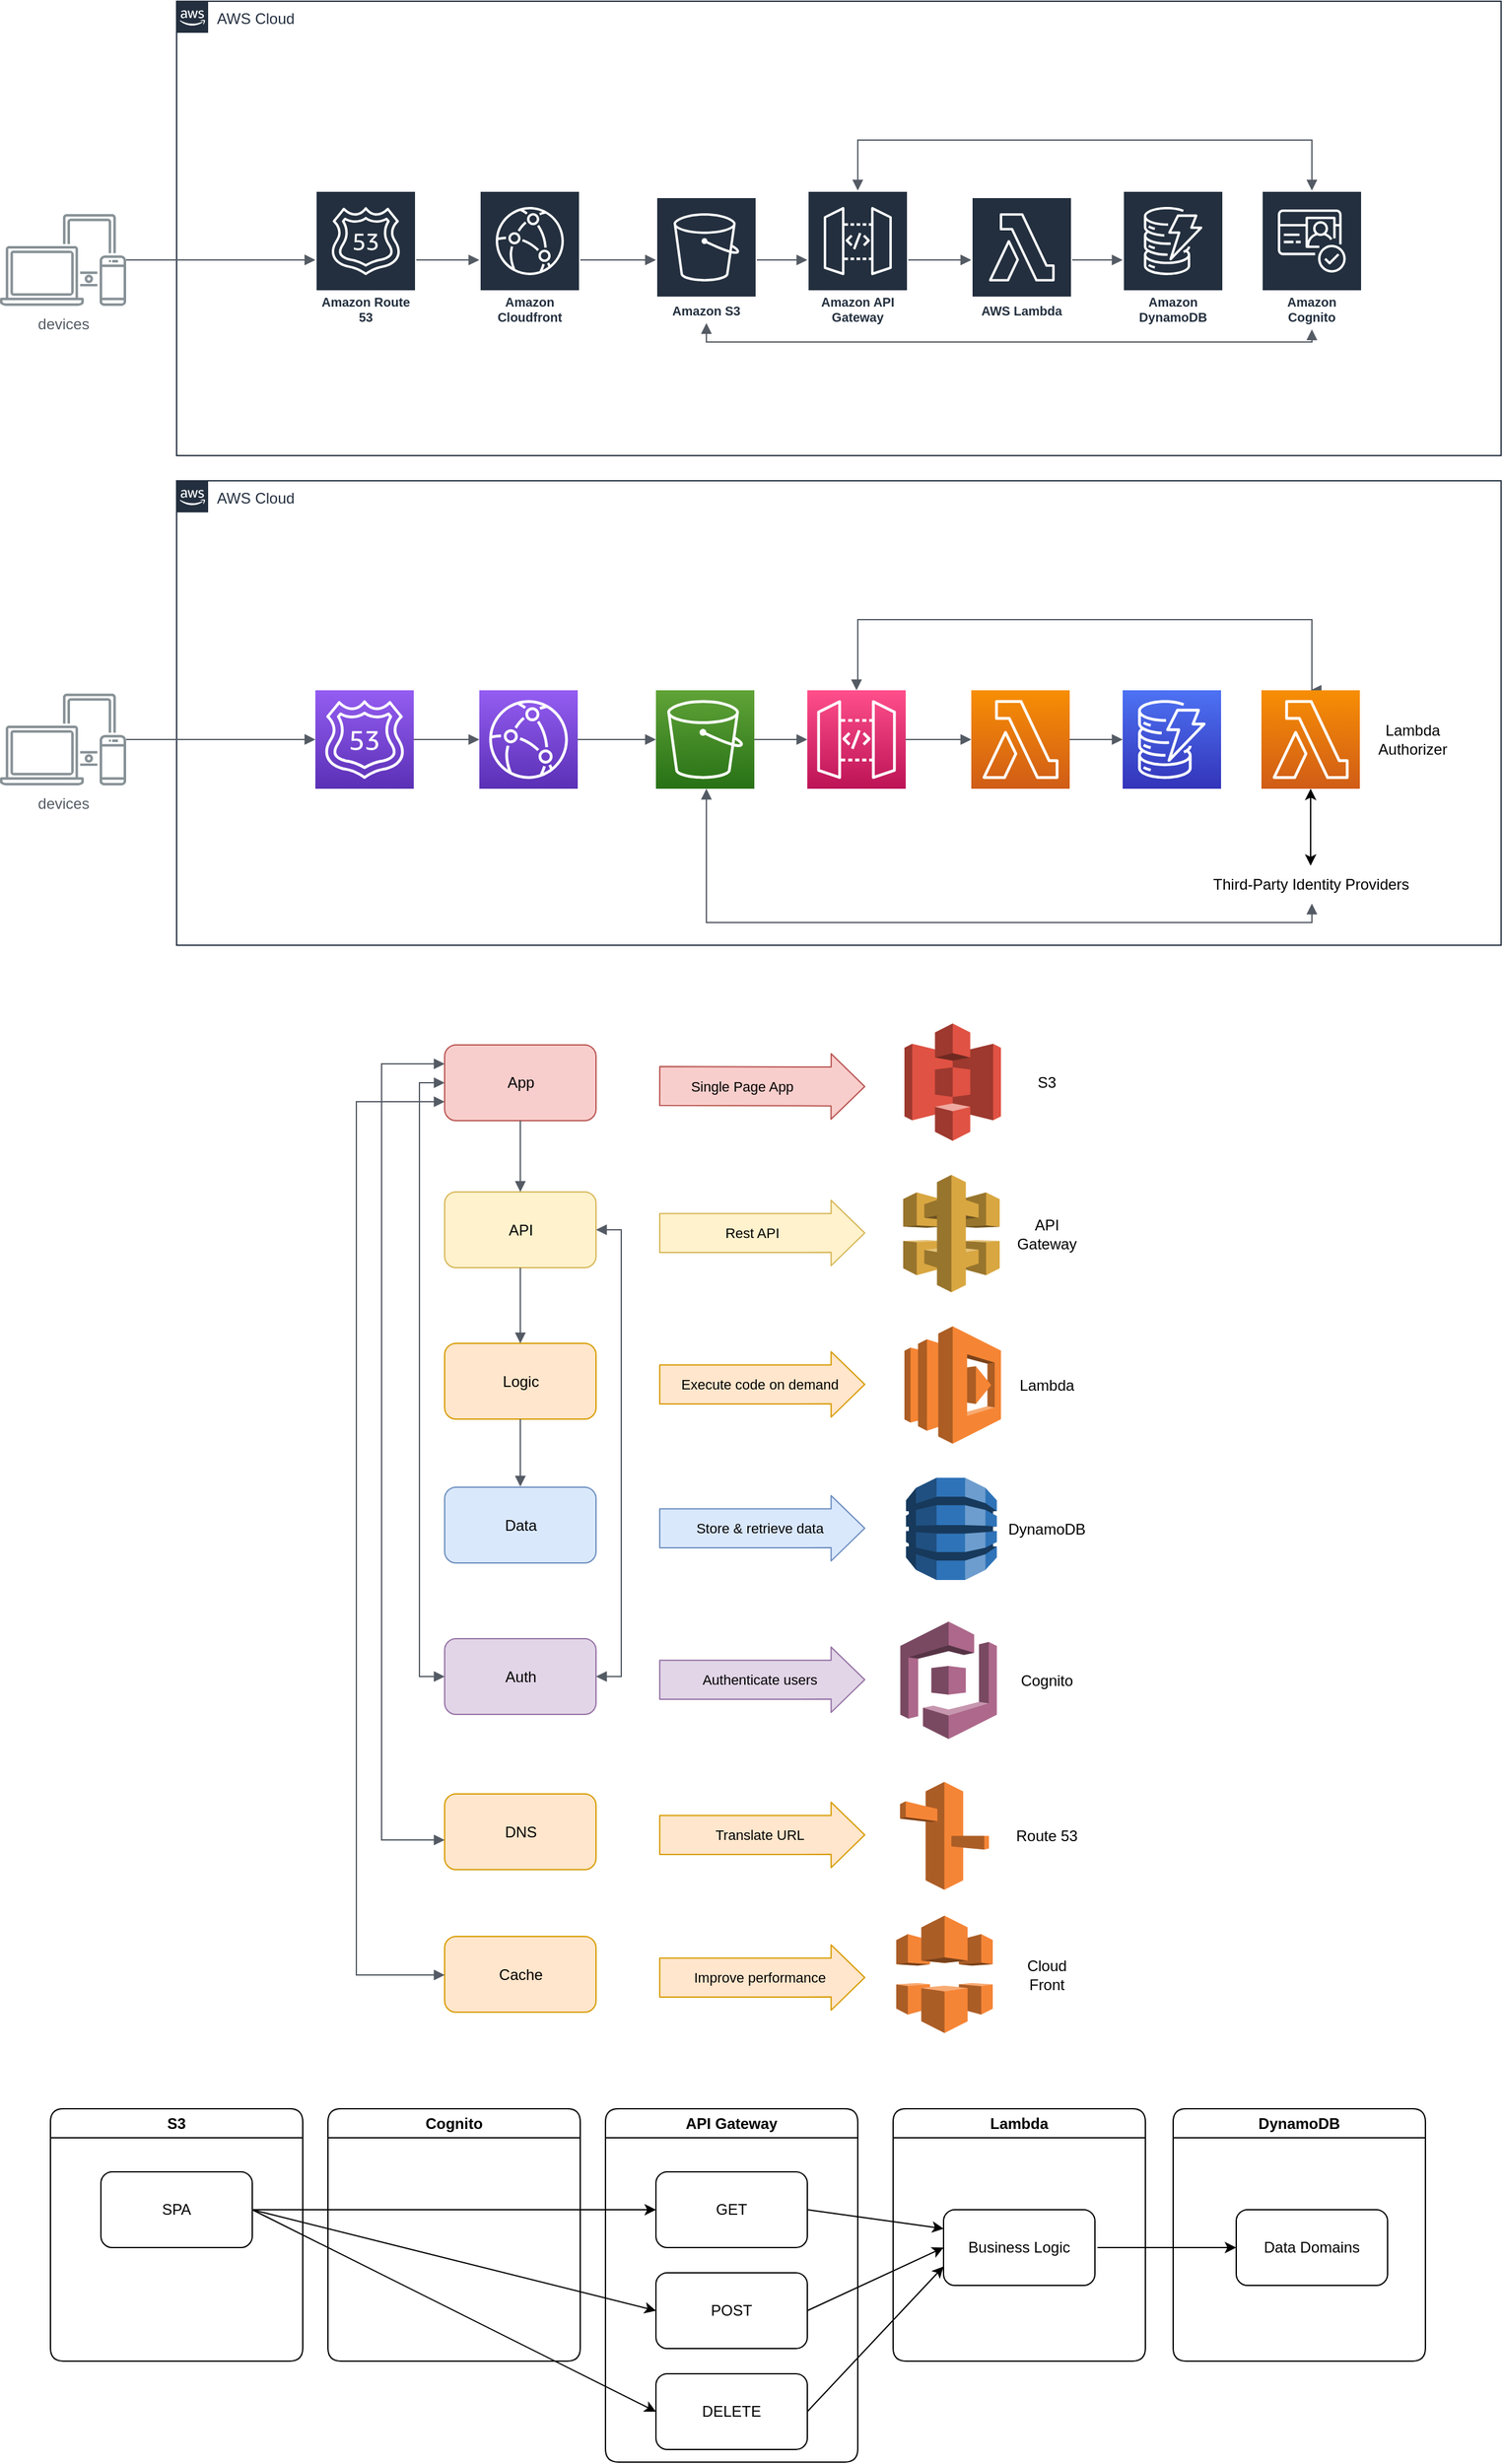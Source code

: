 <mxfile>
    <diagram id="jAxCeK56O9wjtcHRCLRh" name="Page-1">
        <mxGraphModel dx="2356" dy="1473" grid="1" gridSize="10" guides="1" tooltips="1" connect="1" arrows="1" fold="1" page="1" pageScale="1" pageWidth="900" pageHeight="500" math="0" shadow="0">
            <root>
                <mxCell id="0"/>
                <mxCell id="1" parent="0"/>
                <mxCell id="23" value="" style="outlineConnect=0;dashed=0;verticalLabelPosition=bottom;verticalAlign=top;align=center;html=1;shape=mxgraph.aws3.s3;fillColor=#E05243;gradientColor=none;rounded=1;" parent="1" vertex="1">
                    <mxGeometry x="677" y="360" width="76.5" height="93" as="geometry"/>
                </mxCell>
                <mxCell id="24" value="" style="outlineConnect=0;dashed=0;verticalLabelPosition=bottom;verticalAlign=top;align=center;html=1;shape=mxgraph.aws3.api_gateway;fillColor=#D9A741;gradientColor=none;rounded=1;" parent="1" vertex="1">
                    <mxGeometry x="676" y="480" width="76.5" height="93" as="geometry"/>
                </mxCell>
                <mxCell id="25" value="" style="outlineConnect=0;dashed=0;verticalLabelPosition=bottom;verticalAlign=top;align=center;html=1;shape=mxgraph.aws3.lambda;fillColor=#F58534;gradientColor=none;rounded=1;" parent="1" vertex="1">
                    <mxGeometry x="677" y="600" width="76.5" height="93" as="geometry"/>
                </mxCell>
                <mxCell id="26" value="S3" style="text;html=1;strokeColor=none;fillColor=none;align=center;verticalAlign=middle;whiteSpace=wrap;rounded=1;" parent="1" vertex="1">
                    <mxGeometry x="760" y="391.5" width="60" height="30" as="geometry"/>
                </mxCell>
                <mxCell id="27" value="API Gateway" style="text;html=1;strokeColor=none;fillColor=none;align=center;verticalAlign=middle;whiteSpace=wrap;rounded=1;" parent="1" vertex="1">
                    <mxGeometry x="760" y="511.5" width="60" height="30" as="geometry"/>
                </mxCell>
                <mxCell id="28" value="Lambda" style="text;html=1;strokeColor=none;fillColor=none;align=center;verticalAlign=middle;whiteSpace=wrap;rounded=1;" parent="1" vertex="1">
                    <mxGeometry x="760" y="631.5" width="60" height="30" as="geometry"/>
                </mxCell>
                <mxCell id="30" value="App" style="rounded=1;whiteSpace=wrap;html=1;fillColor=#f8cecc;strokeColor=#b85450;" parent="1" vertex="1">
                    <mxGeometry x="312.5" y="377" width="120" height="60" as="geometry"/>
                </mxCell>
                <mxCell id="31" value="API" style="rounded=1;whiteSpace=wrap;html=1;fillColor=#fff2cc;strokeColor=#d6b656;" parent="1" vertex="1">
                    <mxGeometry x="312.5" y="493.5" width="120" height="60" as="geometry"/>
                </mxCell>
                <mxCell id="32" value="Logic" style="rounded=1;whiteSpace=wrap;html=1;fillColor=#ffe6cc;strokeColor=#d79b00;" parent="1" vertex="1">
                    <mxGeometry x="312.5" y="613.5" width="120" height="60" as="geometry"/>
                </mxCell>
                <mxCell id="33" value="" style="shape=flexArrow;endArrow=classic;html=1;rounded=1;width=30.833;endSize=8.55;fillColor=#f8cecc;strokeColor=#b85450;" parent="1" edge="1">
                    <mxGeometry width="50" height="50" relative="1" as="geometry">
                        <mxPoint x="482.5" y="409.58" as="sourcePoint"/>
                        <mxPoint x="646" y="410" as="targetPoint"/>
                    </mxGeometry>
                </mxCell>
                <mxCell id="34" value="Single Page App" style="edgeLabel;html=1;align=center;verticalAlign=middle;resizable=0;points=[];labelBackgroundColor=none;" parent="33" vertex="1" connectable="0">
                    <mxGeometry x="-0.393" y="3" relative="1" as="geometry">
                        <mxPoint x="16" y="3" as="offset"/>
                    </mxGeometry>
                </mxCell>
                <mxCell id="35" value="" style="shape=flexArrow;endArrow=classic;html=1;rounded=1;width=30.833;endSize=8.55;fillColor=#fff2cc;strokeColor=#d6b656;" parent="1" edge="1">
                    <mxGeometry width="50" height="50" relative="1" as="geometry">
                        <mxPoint x="482.5" y="526.08" as="sourcePoint"/>
                        <mxPoint x="646" y="526" as="targetPoint"/>
                    </mxGeometry>
                </mxCell>
                <mxCell id="36" value="Rest API" style="edgeLabel;html=1;align=center;verticalAlign=middle;resizable=0;points=[];labelBackgroundColor=none;" parent="35" vertex="1" connectable="0">
                    <mxGeometry x="-0.393" y="3" relative="1" as="geometry">
                        <mxPoint x="24" y="3" as="offset"/>
                    </mxGeometry>
                </mxCell>
                <mxCell id="37" value="" style="shape=flexArrow;endArrow=classic;html=1;rounded=1;width=30.833;endSize=8.55;fillColor=#ffe6cc;strokeColor=#d79b00;" parent="1" edge="1">
                    <mxGeometry width="50" height="50" relative="1" as="geometry">
                        <mxPoint x="482.5" y="646.08" as="sourcePoint"/>
                        <mxPoint x="646" y="646" as="targetPoint"/>
                    </mxGeometry>
                </mxCell>
                <mxCell id="38" value="Execute code on demand" style="edgeLabel;html=1;align=center;verticalAlign=middle;resizable=0;points=[];labelBackgroundColor=none;" parent="37" vertex="1" connectable="0">
                    <mxGeometry x="-0.393" y="3" relative="1" as="geometry">
                        <mxPoint x="30" y="3" as="offset"/>
                    </mxGeometry>
                </mxCell>
                <mxCell id="40" value="DynamoDB" style="text;html=1;strokeColor=none;fillColor=none;align=center;verticalAlign=middle;whiteSpace=wrap;rounded=1;" parent="1" vertex="1">
                    <mxGeometry x="760" y="745.5" width="60" height="30" as="geometry"/>
                </mxCell>
                <mxCell id="41" value="Data" style="rounded=1;whiteSpace=wrap;html=1;fillColor=#dae8fc;strokeColor=#6c8ebf;" parent="1" vertex="1">
                    <mxGeometry x="312.5" y="727.5" width="120" height="60" as="geometry"/>
                </mxCell>
                <mxCell id="42" value="" style="shape=flexArrow;endArrow=classic;html=1;rounded=1;width=30.833;endSize=8.55;fillColor=#dae8fc;strokeColor=#6c8ebf;" parent="1" edge="1">
                    <mxGeometry width="50" height="50" relative="1" as="geometry">
                        <mxPoint x="482.5" y="760.08" as="sourcePoint"/>
                        <mxPoint x="646" y="760" as="targetPoint"/>
                    </mxGeometry>
                </mxCell>
                <mxCell id="43" value="Store &amp;amp; retrieve data" style="edgeLabel;html=1;align=center;verticalAlign=middle;resizable=0;points=[];labelBackgroundColor=none;" parent="42" vertex="1" connectable="0">
                    <mxGeometry x="-0.393" y="3" relative="1" as="geometry">
                        <mxPoint x="30" y="3" as="offset"/>
                    </mxGeometry>
                </mxCell>
                <mxCell id="44" value="" style="outlineConnect=0;dashed=0;verticalLabelPosition=bottom;verticalAlign=top;align=center;html=1;shape=mxgraph.aws3.dynamo_db;fillColor=#2E73B8;gradientColor=none;rounded=1;labelBackgroundColor=none;" parent="1" vertex="1">
                    <mxGeometry x="678.25" y="720" width="72" height="81" as="geometry"/>
                </mxCell>
                <mxCell id="45" value="" style="edgeStyle=orthogonalEdgeStyle;html=1;endArrow=block;elbow=vertical;startArrow=none;endFill=1;strokeColor=#545B64;rounded=0;exitX=0.5;exitY=1;exitDx=0;exitDy=0;entryX=0.5;entryY=0;entryDx=0;entryDy=0;" parent="1" source="30" target="31" edge="1">
                    <mxGeometry width="100" relative="1" as="geometry">
                        <mxPoint x="372.5" y="457" as="sourcePoint"/>
                        <mxPoint x="472.5" y="457" as="targetPoint"/>
                    </mxGeometry>
                </mxCell>
                <mxCell id="51" value="" style="edgeStyle=orthogonalEdgeStyle;html=1;endArrow=block;elbow=vertical;startArrow=none;endFill=1;strokeColor=#545B64;rounded=0;entryX=0.5;entryY=0;entryDx=0;entryDy=0;" parent="1" source="31" target="32" edge="1">
                    <mxGeometry width="100" relative="1" as="geometry">
                        <mxPoint x="372.08" y="553.5" as="sourcePoint"/>
                        <mxPoint x="372.08" y="610.0" as="targetPoint"/>
                    </mxGeometry>
                </mxCell>
                <mxCell id="52" value="" style="edgeStyle=orthogonalEdgeStyle;html=1;endArrow=block;elbow=vertical;startArrow=none;endFill=1;strokeColor=#545B64;rounded=0;exitX=0.5;exitY=1;exitDx=0;exitDy=0;" parent="1" source="32" edge="1">
                    <mxGeometry width="100" relative="1" as="geometry">
                        <mxPoint x="372.08" y="682.5" as="sourcePoint"/>
                        <mxPoint x="372.5" y="727" as="targetPoint"/>
                    </mxGeometry>
                </mxCell>
                <mxCell id="63" value="Cognito" style="text;html=1;strokeColor=none;fillColor=none;align=center;verticalAlign=middle;whiteSpace=wrap;rounded=1;" parent="1" vertex="1">
                    <mxGeometry x="760" y="865.5" width="60" height="30" as="geometry"/>
                </mxCell>
                <mxCell id="64" value="Auth" style="rounded=1;whiteSpace=wrap;html=1;fillColor=#e1d5e7;strokeColor=#9673a6;" parent="1" vertex="1">
                    <mxGeometry x="312.5" y="847.5" width="120" height="60" as="geometry"/>
                </mxCell>
                <mxCell id="65" value="" style="shape=flexArrow;endArrow=classic;html=1;rounded=1;width=30.833;endSize=8.55;fillColor=#e1d5e7;strokeColor=#9673a6;" parent="1" edge="1">
                    <mxGeometry width="50" height="50" relative="1" as="geometry">
                        <mxPoint x="482.5" y="880.08" as="sourcePoint"/>
                        <mxPoint x="646" y="880" as="targetPoint"/>
                    </mxGeometry>
                </mxCell>
                <mxCell id="66" value="Authenticate users" style="edgeLabel;html=1;align=center;verticalAlign=middle;resizable=0;points=[];labelBackgroundColor=none;" parent="65" vertex="1" connectable="0">
                    <mxGeometry x="-0.393" y="3" relative="1" as="geometry">
                        <mxPoint x="30" y="3" as="offset"/>
                    </mxGeometry>
                </mxCell>
                <mxCell id="68" value="" style="outlineConnect=0;dashed=0;verticalLabelPosition=bottom;verticalAlign=top;align=center;html=1;shape=mxgraph.aws3.cognito;fillColor=#AD688B;gradientColor=none;rounded=1;labelBackgroundColor=none;" parent="1" vertex="1">
                    <mxGeometry x="673.75" y="834" width="76.5" height="93" as="geometry"/>
                </mxCell>
                <mxCell id="69" value="" style="edgeStyle=orthogonalEdgeStyle;html=1;endArrow=block;elbow=vertical;startArrow=block;startFill=1;endFill=1;strokeColor=#545B64;rounded=0;exitX=0;exitY=0.5;exitDx=0;exitDy=0;entryX=0;entryY=0.5;entryDx=0;entryDy=0;" parent="1" source="30" target="64" edge="1">
                    <mxGeometry width="100" relative="1" as="geometry">
                        <mxPoint x="252.5" y="407" as="sourcePoint"/>
                        <mxPoint x="222.5" y="877" as="targetPoint"/>
                        <Array as="points">
                            <mxPoint x="292.5" y="407"/>
                            <mxPoint x="292.5" y="878"/>
                        </Array>
                    </mxGeometry>
                </mxCell>
                <mxCell id="70" value="" style="edgeStyle=orthogonalEdgeStyle;html=1;endArrow=block;elbow=vertical;startArrow=block;startFill=1;endFill=1;strokeColor=#545B64;rounded=0;exitX=1;exitY=0.5;exitDx=0;exitDy=0;entryX=1;entryY=0.5;entryDx=0;entryDy=0;" parent="1" source="31" target="64" edge="1">
                    <mxGeometry width="100" relative="1" as="geometry">
                        <mxPoint x="462.5" y="577" as="sourcePoint"/>
                        <mxPoint x="452.5" y="877" as="targetPoint"/>
                        <Array as="points">
                            <mxPoint x="452.5" y="524"/>
                            <mxPoint x="452.5" y="878"/>
                        </Array>
                    </mxGeometry>
                </mxCell>
                <mxCell id="76" value="Route 53" style="text;html=1;strokeColor=none;fillColor=none;align=center;verticalAlign=middle;whiteSpace=wrap;rounded=1;" parent="1" vertex="1">
                    <mxGeometry x="760" y="988.5" width="60" height="30" as="geometry"/>
                </mxCell>
                <mxCell id="77" value="DNS" style="rounded=1;whiteSpace=wrap;html=1;fillColor=#ffe6cc;strokeColor=#d79b00;" parent="1" vertex="1">
                    <mxGeometry x="312.5" y="970.5" width="120" height="60" as="geometry"/>
                </mxCell>
                <mxCell id="78" value="" style="shape=flexArrow;endArrow=classic;html=1;rounded=1;width=30.833;endSize=8.55;fillColor=#ffe6cc;strokeColor=#d79b00;" parent="1" edge="1">
                    <mxGeometry width="50" height="50" relative="1" as="geometry">
                        <mxPoint x="482.5" y="1003.08" as="sourcePoint"/>
                        <mxPoint x="646.0" y="1003" as="targetPoint"/>
                    </mxGeometry>
                </mxCell>
                <mxCell id="79" value="Translate URL" style="edgeLabel;html=1;align=center;verticalAlign=middle;resizable=0;points=[];labelBackgroundColor=none;" parent="78" vertex="1" connectable="0">
                    <mxGeometry x="-0.393" y="3" relative="1" as="geometry">
                        <mxPoint x="30" y="3" as="offset"/>
                    </mxGeometry>
                </mxCell>
                <mxCell id="81" value="" style="edgeStyle=orthogonalEdgeStyle;html=1;endArrow=block;elbow=vertical;startArrow=block;startFill=1;endFill=1;strokeColor=#545B64;rounded=0;exitX=0;exitY=0.25;exitDx=0;exitDy=0;" parent="1" source="30" target="77" edge="1">
                    <mxGeometry width="100" relative="1" as="geometry">
                        <mxPoint x="282.5" y="411.25" as="sourcePoint"/>
                        <mxPoint x="292.5" y="997" as="targetPoint"/>
                        <Array as="points">
                            <mxPoint x="262.5" y="392"/>
                            <mxPoint x="262.5" y="1007"/>
                        </Array>
                    </mxGeometry>
                </mxCell>
                <mxCell id="82" value="" style="outlineConnect=0;dashed=0;verticalLabelPosition=bottom;verticalAlign=top;align=center;html=1;shape=mxgraph.aws3.route_53;fillColor=#F58536;gradientColor=none;rounded=1;labelBackgroundColor=none;" parent="1" vertex="1">
                    <mxGeometry x="673.5" y="961" width="70.5" height="85.5" as="geometry"/>
                </mxCell>
                <mxCell id="84" value="Cloud Front" style="text;html=1;strokeColor=none;fillColor=none;align=center;verticalAlign=middle;whiteSpace=wrap;rounded=1;" parent="1" vertex="1">
                    <mxGeometry x="760" y="1098.5" width="60" height="30" as="geometry"/>
                </mxCell>
                <mxCell id="85" value="Cache" style="rounded=1;whiteSpace=wrap;html=1;fillColor=#ffe6cc;strokeColor=#d79b00;" parent="1" vertex="1">
                    <mxGeometry x="312.5" y="1083.5" width="120" height="60" as="geometry"/>
                </mxCell>
                <mxCell id="86" value="" style="shape=flexArrow;endArrow=classic;html=1;rounded=1;width=30.833;endSize=8.55;fillColor=#ffe6cc;strokeColor=#d79b00;" parent="1" edge="1">
                    <mxGeometry width="50" height="50" relative="1" as="geometry">
                        <mxPoint x="482.5" y="1116.08" as="sourcePoint"/>
                        <mxPoint x="646.0" y="1116" as="targetPoint"/>
                    </mxGeometry>
                </mxCell>
                <mxCell id="87" value="Improve performance" style="edgeLabel;html=1;align=center;verticalAlign=middle;resizable=0;points=[];labelBackgroundColor=none;" parent="86" vertex="1" connectable="0">
                    <mxGeometry x="-0.393" y="3" relative="1" as="geometry">
                        <mxPoint x="30" y="3" as="offset"/>
                    </mxGeometry>
                </mxCell>
                <mxCell id="89" value="" style="outlineConnect=0;dashed=0;verticalLabelPosition=bottom;verticalAlign=top;align=center;html=1;shape=mxgraph.aws3.cloudfront;fillColor=#F58536;gradientColor=none;rounded=1;labelBackgroundColor=none;" parent="1" vertex="1">
                    <mxGeometry x="670.5" y="1067" width="76.5" height="93" as="geometry"/>
                </mxCell>
                <mxCell id="90" value="" style="edgeStyle=orthogonalEdgeStyle;html=1;endArrow=block;elbow=vertical;startArrow=block;startFill=1;endFill=1;strokeColor=#545B64;rounded=0;exitX=0;exitY=0.75;exitDx=0;exitDy=0;" parent="1" source="30" target="85" edge="1">
                    <mxGeometry width="100" relative="1" as="geometry">
                        <mxPoint x="282.5" y="422.0" as="sourcePoint"/>
                        <mxPoint x="282.5" y="1037.0" as="targetPoint"/>
                        <Array as="points">
                            <mxPoint x="242.5" y="422"/>
                            <mxPoint x="242.5" y="1114"/>
                        </Array>
                    </mxGeometry>
                </mxCell>
                <mxCell id="91" value="S3" style="swimlane;whiteSpace=wrap;html=1;rounded=1;labelBackgroundColor=none;" parent="1" vertex="1">
                    <mxGeometry y="1220" width="200" height="200" as="geometry"/>
                </mxCell>
                <mxCell id="98" value="SPA" style="rounded=1;whiteSpace=wrap;html=1;labelBackgroundColor=none;" parent="91" vertex="1">
                    <mxGeometry x="40" y="50" width="120" height="60" as="geometry"/>
                </mxCell>
                <mxCell id="93" value="API Gateway" style="swimlane;whiteSpace=wrap;html=1;rounded=1;labelBackgroundColor=none;" parent="1" vertex="1">
                    <mxGeometry x="440" y="1220" width="200" height="280" as="geometry"/>
                </mxCell>
                <mxCell id="95" value="GET" style="rounded=1;whiteSpace=wrap;html=1;labelBackgroundColor=none;" parent="93" vertex="1">
                    <mxGeometry x="40" y="50" width="120" height="60" as="geometry"/>
                </mxCell>
                <mxCell id="96" value="POST" style="rounded=1;whiteSpace=wrap;html=1;labelBackgroundColor=none;" parent="93" vertex="1">
                    <mxGeometry x="40" y="130" width="120" height="60" as="geometry"/>
                </mxCell>
                <mxCell id="97" value="DELETE" style="rounded=1;whiteSpace=wrap;html=1;labelBackgroundColor=none;" parent="93" vertex="1">
                    <mxGeometry x="40" y="210" width="120" height="60" as="geometry"/>
                </mxCell>
                <mxCell id="99" value="" style="endArrow=classic;html=1;rounded=1;exitX=1;exitY=0.5;exitDx=0;exitDy=0;entryX=0;entryY=0.5;entryDx=0;entryDy=0;" parent="1" source="98" target="95" edge="1">
                    <mxGeometry width="50" height="50" relative="1" as="geometry">
                        <mxPoint x="290" y="1330" as="sourcePoint"/>
                        <mxPoint x="340" y="1280" as="targetPoint"/>
                    </mxGeometry>
                </mxCell>
                <mxCell id="100" value="" style="endArrow=classic;html=1;rounded=1;entryX=0;entryY=0.5;entryDx=0;entryDy=0;exitX=1;exitY=0.5;exitDx=0;exitDy=0;" parent="1" source="98" target="96" edge="1">
                    <mxGeometry width="50" height="50" relative="1" as="geometry">
                        <mxPoint x="160" y="1320" as="sourcePoint"/>
                        <mxPoint x="340" y="1330" as="targetPoint"/>
                    </mxGeometry>
                </mxCell>
                <mxCell id="101" value="" style="endArrow=classic;html=1;rounded=1;entryX=0;entryY=0.5;entryDx=0;entryDy=0;exitX=1;exitY=0.5;exitDx=0;exitDy=0;" parent="1" source="98" target="97" edge="1">
                    <mxGeometry width="50" height="50" relative="1" as="geometry">
                        <mxPoint x="230" y="1320" as="sourcePoint"/>
                        <mxPoint x="310" y="1420" as="targetPoint"/>
                    </mxGeometry>
                </mxCell>
                <mxCell id="102" value="Lambda" style="swimlane;whiteSpace=wrap;html=1;rounded=1;labelBackgroundColor=none;" parent="1" vertex="1">
                    <mxGeometry x="668" y="1220" width="200" height="200" as="geometry"/>
                </mxCell>
                <mxCell id="103" value="Business Logic" style="rounded=1;whiteSpace=wrap;html=1;labelBackgroundColor=none;" parent="102" vertex="1">
                    <mxGeometry x="40" y="80" width="120" height="60" as="geometry"/>
                </mxCell>
                <mxCell id="104" value="" style="endArrow=classic;html=1;rounded=1;exitX=1;exitY=0.5;exitDx=0;exitDy=0;entryX=0;entryY=0.25;entryDx=0;entryDy=0;" parent="1" source="95" target="103" edge="1">
                    <mxGeometry width="50" height="50" relative="1" as="geometry">
                        <mxPoint x="710" y="1510" as="sourcePoint"/>
                        <mxPoint x="760" y="1460" as="targetPoint"/>
                    </mxGeometry>
                </mxCell>
                <mxCell id="105" value="" style="endArrow=classic;html=1;rounded=1;exitX=1;exitY=0.5;exitDx=0;exitDy=0;entryX=0;entryY=0.5;entryDx=0;entryDy=0;" parent="1" source="96" target="103" edge="1">
                    <mxGeometry width="50" height="50" relative="1" as="geometry">
                        <mxPoint x="690" y="1490" as="sourcePoint"/>
                        <mxPoint x="740" y="1440" as="targetPoint"/>
                    </mxGeometry>
                </mxCell>
                <mxCell id="106" value="" style="endArrow=classic;html=1;rounded=1;exitX=1;exitY=0.5;exitDx=0;exitDy=0;entryX=0;entryY=0.75;entryDx=0;entryDy=0;" parent="1" source="97" target="103" edge="1">
                    <mxGeometry width="50" height="50" relative="1" as="geometry">
                        <mxPoint x="700" y="1470" as="sourcePoint"/>
                        <mxPoint x="750" y="1420" as="targetPoint"/>
                    </mxGeometry>
                </mxCell>
                <mxCell id="107" value="DynamoDB" style="swimlane;whiteSpace=wrap;html=1;rounded=1;labelBackgroundColor=none;" parent="1" vertex="1">
                    <mxGeometry x="890" y="1220" width="200" height="200" as="geometry"/>
                </mxCell>
                <mxCell id="108" value="Data Domains" style="rounded=1;whiteSpace=wrap;html=1;labelBackgroundColor=none;" parent="107" vertex="1">
                    <mxGeometry x="50" y="80" width="120" height="60" as="geometry"/>
                </mxCell>
                <mxCell id="109" value="" style="endArrow=classic;html=1;rounded=1;entryX=0;entryY=0.5;entryDx=0;entryDy=0;" parent="1" target="108" edge="1">
                    <mxGeometry width="50" height="50" relative="1" as="geometry">
                        <mxPoint x="830" y="1330" as="sourcePoint"/>
                        <mxPoint x="920" y="1420" as="targetPoint"/>
                    </mxGeometry>
                </mxCell>
                <mxCell id="111" value="Cognito" style="swimlane;whiteSpace=wrap;html=1;rounded=1;labelBackgroundColor=none;" parent="1" vertex="1">
                    <mxGeometry x="220" y="1220" width="200" height="200" as="geometry"/>
                </mxCell>
                <mxCell id="112" value="AWS Cloud" style="points=[[0,0],[0.25,0],[0.5,0],[0.75,0],[1,0],[1,0.25],[1,0.5],[1,0.75],[1,1],[0.75,1],[0.5,1],[0.25,1],[0,1],[0,0.75],[0,0.5],[0,0.25]];outlineConnect=0;gradientColor=none;html=1;whiteSpace=wrap;fontSize=12;fontStyle=0;container=1;pointerEvents=0;collapsible=0;recursiveResize=0;shape=mxgraph.aws4.group;grIcon=mxgraph.aws4.group_aws_cloud_alt;strokeColor=#232F3E;fillColor=none;verticalAlign=top;align=left;spacingLeft=30;fontColor=#232F3E;dashed=0;" vertex="1" parent="1">
                    <mxGeometry x="100" y="-450" width="1050" height="360" as="geometry"/>
                </mxCell>
                <mxCell id="19" value="Amazon Route 53" style="outlineConnect=0;fontColor=#232F3E;gradientColor=none;strokeColor=#ffffff;fillColor=#232F3E;dashed=0;verticalLabelPosition=middle;verticalAlign=bottom;align=center;html=1;whiteSpace=wrap;fontSize=10;fontStyle=1;spacing=3;shape=mxgraph.aws4.productIcon;prIcon=mxgraph.aws4.route_53;rounded=1;" parent="112" vertex="1">
                    <mxGeometry x="110" y="150" width="80" height="110" as="geometry"/>
                </mxCell>
                <mxCell id="12" value="Amazon Cognito" style="outlineConnect=0;fontColor=#232F3E;gradientColor=none;strokeColor=#ffffff;fillColor=#232F3E;dashed=0;verticalLabelPosition=middle;verticalAlign=bottom;align=center;html=1;whiteSpace=wrap;fontSize=10;fontStyle=1;spacing=3;shape=mxgraph.aws4.productIcon;prIcon=mxgraph.aws4.cognito;rounded=1;" parent="112" vertex="1">
                    <mxGeometry x="860" y="150" width="80" height="110" as="geometry"/>
                </mxCell>
                <mxCell id="13" value="Amazon API Gateway" style="outlineConnect=0;fontColor=#232F3E;gradientColor=none;strokeColor=#ffffff;fillColor=#232F3E;dashed=0;verticalLabelPosition=middle;verticalAlign=bottom;align=center;html=1;whiteSpace=wrap;fontSize=10;fontStyle=1;spacing=3;shape=mxgraph.aws4.productIcon;prIcon=mxgraph.aws4.api_gateway;rounded=1;" parent="112" vertex="1">
                    <mxGeometry x="500" y="150" width="80" height="110" as="geometry"/>
                </mxCell>
                <mxCell id="14" value="Amazon S3" style="outlineConnect=0;fontColor=#232F3E;gradientColor=none;strokeColor=#ffffff;fillColor=#232F3E;dashed=0;verticalLabelPosition=middle;verticalAlign=bottom;align=center;html=1;whiteSpace=wrap;fontSize=10;fontStyle=1;spacing=3;shape=mxgraph.aws4.productIcon;prIcon=mxgraph.aws4.s3;rounded=1;" parent="112" vertex="1">
                    <mxGeometry x="380" y="155" width="80" height="100" as="geometry"/>
                </mxCell>
                <mxCell id="15" value="AWS Lambda" style="outlineConnect=0;fontColor=#232F3E;gradientColor=none;strokeColor=#ffffff;fillColor=#232F3E;dashed=0;verticalLabelPosition=middle;verticalAlign=bottom;align=center;html=1;whiteSpace=wrap;fontSize=10;fontStyle=1;spacing=3;shape=mxgraph.aws4.productIcon;prIcon=mxgraph.aws4.lambda;rounded=1;" parent="112" vertex="1">
                    <mxGeometry x="630" y="155" width="80" height="100" as="geometry"/>
                </mxCell>
                <mxCell id="17" value="Amazon DynamoDB" style="outlineConnect=0;fontColor=#232F3E;gradientColor=none;strokeColor=#ffffff;fillColor=#232F3E;dashed=0;verticalLabelPosition=middle;verticalAlign=bottom;align=center;html=1;whiteSpace=wrap;fontSize=10;fontStyle=1;spacing=3;shape=mxgraph.aws4.productIcon;prIcon=mxgraph.aws4.dynamodb;rounded=1;" parent="112" vertex="1">
                    <mxGeometry x="750" y="150" width="80" height="110" as="geometry"/>
                </mxCell>
                <mxCell id="18" value="Amazon Cloudfront" style="outlineConnect=0;fontColor=#232F3E;gradientColor=none;strokeColor=#ffffff;fillColor=#232F3E;dashed=0;verticalLabelPosition=middle;verticalAlign=bottom;align=center;html=1;whiteSpace=wrap;fontSize=10;fontStyle=1;spacing=3;shape=mxgraph.aws4.productIcon;prIcon=mxgraph.aws4.cloudfront;rounded=1;" parent="112" vertex="1">
                    <mxGeometry x="240" y="150" width="80" height="110" as="geometry"/>
                </mxCell>
                <mxCell id="46" value="" style="edgeStyle=orthogonalEdgeStyle;html=1;endArrow=block;elbow=vertical;startArrow=none;endFill=1;strokeColor=#545B64;rounded=0;" parent="112" source="14" target="13" edge="1">
                    <mxGeometry width="100" relative="1" as="geometry">
                        <mxPoint x="470" y="130" as="sourcePoint"/>
                        <mxPoint x="500" y="200" as="targetPoint"/>
                    </mxGeometry>
                </mxCell>
                <mxCell id="50" value="" style="edgeStyle=orthogonalEdgeStyle;html=1;endArrow=block;elbow=vertical;startArrow=none;endFill=1;strokeColor=#545B64;rounded=0;" parent="112" source="13" target="15" edge="1">
                    <mxGeometry width="100" relative="1" as="geometry">
                        <mxPoint x="600" y="190" as="sourcePoint"/>
                        <mxPoint x="650" y="220" as="targetPoint"/>
                    </mxGeometry>
                </mxCell>
                <mxCell id="53" value="" style="edgeStyle=orthogonalEdgeStyle;html=1;endArrow=block;elbow=vertical;startArrow=none;endFill=1;strokeColor=#545B64;rounded=0;" parent="112" source="15" target="17" edge="1">
                    <mxGeometry width="100" relative="1" as="geometry">
                        <mxPoint x="710" y="120" as="sourcePoint"/>
                        <mxPoint x="760" y="120" as="targetPoint"/>
                    </mxGeometry>
                </mxCell>
                <mxCell id="57" value="" style="edgeStyle=orthogonalEdgeStyle;html=1;endArrow=block;elbow=vertical;startArrow=block;startFill=1;endFill=1;strokeColor=#545B64;rounded=0;" parent="112" source="13" target="12" edge="1">
                    <mxGeometry width="100" relative="1" as="geometry">
                        <mxPoint x="530" y="100" as="sourcePoint"/>
                        <mxPoint x="770" y="50" as="targetPoint"/>
                        <Array as="points">
                            <mxPoint x="540" y="110"/>
                            <mxPoint x="900" y="110"/>
                        </Array>
                    </mxGeometry>
                </mxCell>
                <mxCell id="58" value="" style="edgeStyle=orthogonalEdgeStyle;html=1;endArrow=block;elbow=vertical;startArrow=block;startFill=1;endFill=1;strokeColor=#545B64;rounded=0;" parent="112" source="14" target="12" edge="1">
                    <mxGeometry width="100" relative="1" as="geometry">
                        <mxPoint x="400" y="270" as="sourcePoint"/>
                        <mxPoint x="900" y="270" as="targetPoint"/>
                        <Array as="points">
                            <mxPoint x="420" y="270"/>
                            <mxPoint x="900" y="270"/>
                        </Array>
                    </mxGeometry>
                </mxCell>
                <mxCell id="72" value="" style="edgeStyle=orthogonalEdgeStyle;html=1;endArrow=block;elbow=vertical;startArrow=none;endFill=1;strokeColor=#545B64;rounded=0;" parent="112" source="19" target="18" edge="1">
                    <mxGeometry width="100" relative="1" as="geometry">
                        <mxPoint x="240" y="100" as="sourcePoint"/>
                        <mxPoint x="240" y="205" as="targetPoint"/>
                    </mxGeometry>
                </mxCell>
                <mxCell id="116" value="" style="edgeStyle=orthogonalEdgeStyle;html=1;endArrow=block;elbow=vertical;startArrow=none;endFill=1;strokeColor=#545B64;rounded=0;" edge="1" parent="112" source="18" target="14">
                    <mxGeometry width="100" relative="1" as="geometry">
                        <mxPoint x="350" y="120" as="sourcePoint"/>
                        <mxPoint x="450" y="120" as="targetPoint"/>
                    </mxGeometry>
                </mxCell>
                <mxCell id="113" value="devices" style="sketch=0;outlineConnect=0;gradientColor=none;fontColor=#545B64;strokeColor=none;fillColor=#879196;dashed=0;verticalLabelPosition=bottom;verticalAlign=top;align=center;html=1;fontSize=12;fontStyle=0;aspect=fixed;shape=mxgraph.aws4.illustration_devices;pointerEvents=1" vertex="1" parent="1">
                    <mxGeometry x="-40" y="-281.5" width="100" height="73" as="geometry"/>
                </mxCell>
                <mxCell id="117" value="" style="edgeStyle=orthogonalEdgeStyle;html=1;endArrow=block;elbow=vertical;startArrow=none;endFill=1;strokeColor=#545B64;rounded=0;" edge="1" parent="1" source="113" target="19">
                    <mxGeometry width="100" relative="1" as="geometry">
                        <mxPoint x="150" y="-600" as="sourcePoint"/>
                        <mxPoint x="250" y="-600" as="targetPoint"/>
                    </mxGeometry>
                </mxCell>
                <mxCell id="118" value="AWS Cloud" style="points=[[0,0],[0.25,0],[0.5,0],[0.75,0],[1,0],[1,0.25],[1,0.5],[1,0.75],[1,1],[0.75,1],[0.5,1],[0.25,1],[0,1],[0,0.75],[0,0.5],[0,0.25]];outlineConnect=0;gradientColor=none;html=1;whiteSpace=wrap;fontSize=12;fontStyle=0;container=1;pointerEvents=0;collapsible=0;recursiveResize=0;shape=mxgraph.aws4.group;grIcon=mxgraph.aws4.group_aws_cloud_alt;strokeColor=#232F3E;fillColor=none;verticalAlign=top;align=left;spacingLeft=30;fontColor=#232F3E;dashed=0;" vertex="1" parent="1">
                    <mxGeometry x="100" y="-70" width="1050" height="368" as="geometry"/>
                </mxCell>
                <mxCell id="126" value="" style="edgeStyle=orthogonalEdgeStyle;html=1;endArrow=block;elbow=vertical;startArrow=none;endFill=1;strokeColor=#545B64;rounded=0;" edge="1" parent="118" source="139" target="140">
                    <mxGeometry width="100" relative="1" as="geometry">
                        <mxPoint x="460" y="205" as="sourcePoint"/>
                        <mxPoint x="500" y="205" as="targetPoint"/>
                    </mxGeometry>
                </mxCell>
                <mxCell id="127" value="" style="edgeStyle=orthogonalEdgeStyle;html=1;endArrow=block;elbow=vertical;startArrow=none;endFill=1;strokeColor=#545B64;rounded=0;" edge="1" parent="118" source="140" target="142">
                    <mxGeometry width="100" relative="1" as="geometry">
                        <mxPoint x="580" y="205" as="sourcePoint"/>
                        <mxPoint x="630" y="205" as="targetPoint"/>
                    </mxGeometry>
                </mxCell>
                <mxCell id="128" value="" style="edgeStyle=orthogonalEdgeStyle;html=1;endArrow=block;elbow=vertical;startArrow=none;endFill=1;strokeColor=#545B64;rounded=0;" edge="1" parent="118" source="142" target="143">
                    <mxGeometry width="100" relative="1" as="geometry">
                        <mxPoint x="710" y="205" as="sourcePoint"/>
                        <mxPoint x="750" y="205" as="targetPoint"/>
                    </mxGeometry>
                </mxCell>
                <mxCell id="129" value="" style="edgeStyle=orthogonalEdgeStyle;html=1;endArrow=block;elbow=vertical;startArrow=block;startFill=1;endFill=1;strokeColor=#545B64;rounded=0;exitX=0.5;exitY=0;exitDx=0;exitDy=0;exitPerimeter=0;entryX=0.5;entryY=0;entryDx=0;entryDy=0;entryPerimeter=0;" edge="1" parent="118" source="140" target="144">
                    <mxGeometry width="100" relative="1" as="geometry">
                        <mxPoint x="540" y="150" as="sourcePoint"/>
                        <mxPoint x="900" y="150" as="targetPoint"/>
                        <Array as="points">
                            <mxPoint x="539" y="160"/>
                            <mxPoint x="540" y="160"/>
                            <mxPoint x="540" y="110"/>
                            <mxPoint x="900" y="110"/>
                        </Array>
                    </mxGeometry>
                </mxCell>
                <mxCell id="130" value="" style="edgeStyle=orthogonalEdgeStyle;html=1;endArrow=block;elbow=vertical;startArrow=block;startFill=1;endFill=1;strokeColor=#545B64;rounded=0;" edge="1" parent="118" source="139" target="145">
                    <mxGeometry width="100" relative="1" as="geometry">
                        <mxPoint x="420" y="255" as="sourcePoint"/>
                        <mxPoint x="900" y="320" as="targetPoint"/>
                        <Array as="points">
                            <mxPoint x="420" y="350"/>
                            <mxPoint x="900" y="350"/>
                        </Array>
                    </mxGeometry>
                </mxCell>
                <mxCell id="131" value="" style="edgeStyle=orthogonalEdgeStyle;html=1;endArrow=block;elbow=vertical;startArrow=none;endFill=1;strokeColor=#545B64;rounded=0;" edge="1" parent="118" source="136" target="135">
                    <mxGeometry width="100" relative="1" as="geometry">
                        <mxPoint x="190" y="205" as="sourcePoint"/>
                        <mxPoint x="240" y="205" as="targetPoint"/>
                    </mxGeometry>
                </mxCell>
                <mxCell id="132" value="" style="edgeStyle=orthogonalEdgeStyle;html=1;endArrow=block;elbow=vertical;startArrow=none;endFill=1;strokeColor=#545B64;rounded=0;" edge="1" parent="118" source="135" target="139">
                    <mxGeometry width="100" relative="1" as="geometry">
                        <mxPoint x="320" y="205" as="sourcePoint"/>
                        <mxPoint x="380" y="205" as="targetPoint"/>
                    </mxGeometry>
                </mxCell>
                <mxCell id="135" value="" style="sketch=0;points=[[0,0,0],[0.25,0,0],[0.5,0,0],[0.75,0,0],[1,0,0],[0,1,0],[0.25,1,0],[0.5,1,0],[0.75,1,0],[1,1,0],[0,0.25,0],[0,0.5,0],[0,0.75,0],[1,0.25,0],[1,0.5,0],[1,0.75,0]];outlineConnect=0;fontColor=#232F3E;gradientColor=#945DF2;gradientDirection=north;fillColor=#5A30B5;strokeColor=#ffffff;dashed=0;verticalLabelPosition=bottom;verticalAlign=top;align=center;html=1;fontSize=12;fontStyle=0;aspect=fixed;shape=mxgraph.aws4.resourceIcon;resIcon=mxgraph.aws4.cloudfront;" vertex="1" parent="118">
                    <mxGeometry x="240" y="166" width="78" height="78" as="geometry"/>
                </mxCell>
                <mxCell id="136" value="" style="sketch=0;points=[[0,0,0],[0.25,0,0],[0.5,0,0],[0.75,0,0],[1,0,0],[0,1,0],[0.25,1,0],[0.5,1,0],[0.75,1,0],[1,1,0],[0,0.25,0],[0,0.5,0],[0,0.75,0],[1,0.25,0],[1,0.5,0],[1,0.75,0]];outlineConnect=0;fontColor=#232F3E;gradientColor=#945DF2;gradientDirection=north;fillColor=#5A30B5;strokeColor=#ffffff;dashed=0;verticalLabelPosition=bottom;verticalAlign=top;align=center;html=1;fontSize=12;fontStyle=0;aspect=fixed;shape=mxgraph.aws4.resourceIcon;resIcon=mxgraph.aws4.route_53;" vertex="1" parent="118">
                    <mxGeometry x="110" y="166" width="78" height="78" as="geometry"/>
                </mxCell>
                <mxCell id="139" value="" style="sketch=0;points=[[0,0,0],[0.25,0,0],[0.5,0,0],[0.75,0,0],[1,0,0],[0,1,0],[0.25,1,0],[0.5,1,0],[0.75,1,0],[1,1,0],[0,0.25,0],[0,0.5,0],[0,0.75,0],[1,0.25,0],[1,0.5,0],[1,0.75,0]];outlineConnect=0;fontColor=#232F3E;gradientColor=#60A337;gradientDirection=north;fillColor=#277116;strokeColor=#ffffff;dashed=0;verticalLabelPosition=bottom;verticalAlign=top;align=center;html=1;fontSize=12;fontStyle=0;aspect=fixed;shape=mxgraph.aws4.resourceIcon;resIcon=mxgraph.aws4.s3;" vertex="1" parent="118">
                    <mxGeometry x="380" y="166" width="78" height="78" as="geometry"/>
                </mxCell>
                <mxCell id="140" value="" style="sketch=0;points=[[0,0,0],[0.25,0,0],[0.5,0,0],[0.75,0,0],[1,0,0],[0,1,0],[0.25,1,0],[0.5,1,0],[0.75,1,0],[1,1,0],[0,0.25,0],[0,0.5,0],[0,0.75,0],[1,0.25,0],[1,0.5,0],[1,0.75,0]];outlineConnect=0;fontColor=#232F3E;gradientColor=#FF4F8B;gradientDirection=north;fillColor=#BC1356;strokeColor=#ffffff;dashed=0;verticalLabelPosition=bottom;verticalAlign=top;align=center;html=1;fontSize=12;fontStyle=0;aspect=fixed;shape=mxgraph.aws4.resourceIcon;resIcon=mxgraph.aws4.api_gateway;" vertex="1" parent="118">
                    <mxGeometry x="500" y="166" width="78" height="78" as="geometry"/>
                </mxCell>
                <mxCell id="142" value="" style="sketch=0;points=[[0,0,0],[0.25,0,0],[0.5,0,0],[0.75,0,0],[1,0,0],[0,1,0],[0.25,1,0],[0.5,1,0],[0.75,1,0],[1,1,0],[0,0.25,0],[0,0.5,0],[0,0.75,0],[1,0.25,0],[1,0.5,0],[1,0.75,0]];outlineConnect=0;fontColor=#232F3E;gradientColor=#F78E04;gradientDirection=north;fillColor=#D05C17;strokeColor=#ffffff;dashed=0;verticalLabelPosition=bottom;verticalAlign=top;align=center;html=1;fontSize=12;fontStyle=0;aspect=fixed;shape=mxgraph.aws4.resourceIcon;resIcon=mxgraph.aws4.lambda;" vertex="1" parent="118">
                    <mxGeometry x="630" y="166" width="78" height="78" as="geometry"/>
                </mxCell>
                <mxCell id="143" value="" style="sketch=0;points=[[0,0,0],[0.25,0,0],[0.5,0,0],[0.75,0,0],[1,0,0],[0,1,0],[0.25,1,0],[0.5,1,0],[0.75,1,0],[1,1,0],[0,0.25,0],[0,0.5,0],[0,0.75,0],[1,0.25,0],[1,0.5,0],[1,0.75,0]];outlineConnect=0;fontColor=#232F3E;gradientColor=#4D72F3;gradientDirection=north;fillColor=#3334B9;strokeColor=#ffffff;dashed=0;verticalLabelPosition=bottom;verticalAlign=top;align=center;html=1;fontSize=12;fontStyle=0;aspect=fixed;shape=mxgraph.aws4.resourceIcon;resIcon=mxgraph.aws4.dynamodb;" vertex="1" parent="118">
                    <mxGeometry x="750" y="166" width="78" height="78" as="geometry"/>
                </mxCell>
                <mxCell id="144" value="" style="sketch=0;points=[[0,0,0],[0.25,0,0],[0.5,0,0],[0.75,0,0],[1,0,0],[0,1,0],[0.25,1,0],[0.5,1,0],[0.75,1,0],[1,1,0],[0,0.25,0],[0,0.5,0],[0,0.75,0],[1,0.25,0],[1,0.5,0],[1,0.75,0]];outlineConnect=0;fontColor=#232F3E;gradientColor=#F78E04;gradientDirection=north;fillColor=#D05C17;strokeColor=#ffffff;dashed=0;verticalLabelPosition=bottom;verticalAlign=top;align=center;html=1;fontSize=12;fontStyle=0;aspect=fixed;shape=mxgraph.aws4.resourceIcon;resIcon=mxgraph.aws4.lambda;" vertex="1" parent="118">
                    <mxGeometry x="860" y="166" width="78" height="78" as="geometry"/>
                </mxCell>
                <mxCell id="145" value="Third-Party Identity Providers" style="text;html=1;strokeColor=none;fillColor=none;align=center;verticalAlign=middle;whiteSpace=wrap;rounded=0;" vertex="1" parent="118">
                    <mxGeometry x="818.5" y="305" width="161" height="30" as="geometry"/>
                </mxCell>
                <mxCell id="146" value="" style="endArrow=classic;startArrow=classic;html=1;exitX=0.5;exitY=0;exitDx=0;exitDy=0;" edge="1" parent="118" source="145" target="144">
                    <mxGeometry width="50" height="50" relative="1" as="geometry">
                        <mxPoint x="980" y="280" as="sourcePoint"/>
                        <mxPoint x="1030" y="230" as="targetPoint"/>
                    </mxGeometry>
                </mxCell>
                <mxCell id="147" value="Lambda Authorizer" style="text;html=1;strokeColor=none;fillColor=none;align=center;verticalAlign=middle;whiteSpace=wrap;rounded=0;" vertex="1" parent="118">
                    <mxGeometry x="950" y="190" width="60" height="30" as="geometry"/>
                </mxCell>
                <mxCell id="133" value="devices" style="sketch=0;outlineConnect=0;gradientColor=none;fontColor=#545B64;strokeColor=none;fillColor=#879196;dashed=0;verticalLabelPosition=bottom;verticalAlign=top;align=center;html=1;fontSize=12;fontStyle=0;aspect=fixed;shape=mxgraph.aws4.illustration_devices;pointerEvents=1" vertex="1" parent="1">
                    <mxGeometry x="-40" y="98.5" width="100" height="73" as="geometry"/>
                </mxCell>
                <mxCell id="134" value="" style="edgeStyle=orthogonalEdgeStyle;html=1;endArrow=block;elbow=vertical;startArrow=none;endFill=1;strokeColor=#545B64;rounded=0;" edge="1" parent="1" source="133" target="136">
                    <mxGeometry width="100" relative="1" as="geometry">
                        <mxPoint x="150" y="-220" as="sourcePoint"/>
                        <mxPoint x="210" y="135" as="targetPoint"/>
                    </mxGeometry>
                </mxCell>
            </root>
        </mxGraphModel>
    </diagram>
</mxfile>